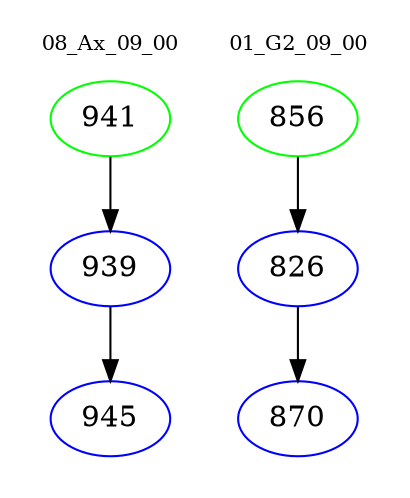 digraph{
subgraph cluster_0 {
color = white
label = "08_Ax_09_00";
fontsize=10;
T0_941 [label="941", color="green"]
T0_941 -> T0_939 [color="black"]
T0_939 [label="939", color="blue"]
T0_939 -> T0_945 [color="black"]
T0_945 [label="945", color="blue"]
}
subgraph cluster_1 {
color = white
label = "01_G2_09_00";
fontsize=10;
T1_856 [label="856", color="green"]
T1_856 -> T1_826 [color="black"]
T1_826 [label="826", color="blue"]
T1_826 -> T1_870 [color="black"]
T1_870 [label="870", color="blue"]
}
}
